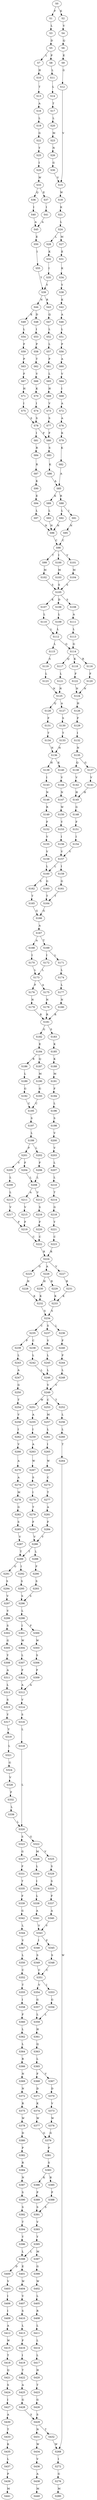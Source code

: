 strict digraph  {
	S0 -> S1 [ label = F ];
	S0 -> S2 [ label = K ];
	S1 -> S3 [ label = L ];
	S2 -> S4 [ label = V ];
	S3 -> S5 [ label = D ];
	S4 -> S6 [ label = Q ];
	S5 -> S7 [ label = L ];
	S5 -> S8 [ label = P ];
	S6 -> S9 [ label = E ];
	S7 -> S10 [ label = H ];
	S8 -> S11 [ label = L ];
	S9 -> S12 [ label = G ];
	S10 -> S13 [ label = T ];
	S11 -> S14 [ label = L ];
	S12 -> S15 [ label = V ];
	S13 -> S16 [ label = A ];
	S14 -> S17 [ label = T ];
	S15 -> S18 [ label = W ];
	S16 -> S19 [ label = L ];
	S17 -> S20 [ label = L ];
	S18 -> S21 [ label = K ];
	S19 -> S22 [ label = G ];
	S20 -> S23 [ label = M ];
	S21 -> S24 [ label = L ];
	S22 -> S25 [ label = Y ];
	S23 -> S26 [ label = N ];
	S24 -> S27 [ label = M ];
	S24 -> S28 [ label = L ];
	S25 -> S29 [ label = I ];
	S26 -> S30 [ label = G ];
	S27 -> S31 [ label = E ];
	S28 -> S32 [ label = K ];
	S29 -> S33 [ label = W ];
	S30 -> S15 [ label = V ];
	S31 -> S34 [ label = K ];
	S32 -> S35 [ label = I ];
	S33 -> S36 [ label = Q ];
	S33 -> S37 [ label = E ];
	S34 -> S38 [ label = Y ];
	S35 -> S39 [ label = Y ];
	S36 -> S40 [ label = I ];
	S37 -> S41 [ label = I ];
	S38 -> S42 [ label = K ];
	S39 -> S43 [ label = R ];
	S39 -> S44 [ label = N ];
	S40 -> S45 [ label = A ];
	S41 -> S45 [ label = A ];
	S42 -> S46 [ label = A ];
	S43 -> S47 [ label = Q ];
	S44 -> S48 [ label = D ];
	S44 -> S49 [ label = K ];
	S45 -> S50 [ label = E ];
	S46 -> S51 [ label = L ];
	S47 -> S52 [ label = L ];
	S48 -> S53 [ label = I ];
	S49 -> S54 [ label = L ];
	S50 -> S55 [ label = I ];
	S51 -> S56 [ label = P ];
	S52 -> S57 [ label = L ];
	S53 -> S58 [ label = P ];
	S54 -> S59 [ label = F ];
	S55 -> S39 [ label = Y ];
	S56 -> S60 [ label = A ];
	S57 -> S61 [ label = P ];
	S58 -> S62 [ label = T ];
	S59 -> S63 [ label = P ];
	S60 -> S64 [ label = V ];
	S61 -> S65 [ label = L ];
	S62 -> S66 [ label = V ];
	S63 -> S67 [ label = F ];
	S64 -> S68 [ label = I ];
	S65 -> S69 [ label = H ];
	S66 -> S70 [ label = K ];
	S67 -> S71 [ label = H ];
	S68 -> S72 [ label = A ];
	S69 -> S73 [ label = V ];
	S70 -> S74 [ label = I ];
	S71 -> S75 [ label = I ];
	S72 -> S76 [ label = A ];
	S73 -> S77 [ label = S ];
	S74 -> S78 [ label = S ];
	S75 -> S78 [ label = S ];
	S76 -> S79 [ label = K ];
	S77 -> S80 [ label = F ];
	S78 -> S81 [ label = I ];
	S78 -> S80 [ label = F ];
	S79 -> S82 [ label = K ];
	S80 -> S83 [ label = S ];
	S81 -> S84 [ label = R ];
	S82 -> S85 [ label = A ];
	S83 -> S86 [ label = K ];
	S84 -> S87 [ label = R ];
	S85 -> S88 [ label = R ];
	S85 -> S89 [ label = K ];
	S86 -> S85 [ label = A ];
	S87 -> S90 [ label = K ];
	S88 -> S91 [ label = I ];
	S88 -> S92 [ label = L ];
	S89 -> S93 [ label = L ];
	S90 -> S94 [ label = E ];
	S91 -> S95 [ label = N ];
	S92 -> S96 [ label = N ];
	S93 -> S96 [ label = N ];
	S94 -> S97 [ label = L ];
	S95 -> S98 [ label = C ];
	S96 -> S98 [ label = C ];
	S97 -> S96 [ label = N ];
	S98 -> S99 [ label = T ];
	S98 -> S100 [ label = I ];
	S98 -> S101 [ label = V ];
	S99 -> S102 [ label = M ];
	S100 -> S103 [ label = M ];
	S101 -> S104 [ label = M ];
	S102 -> S105 [ label = S ];
	S103 -> S105 [ label = S ];
	S104 -> S105 [ label = S ];
	S105 -> S106 [ label = D ];
	S105 -> S107 [ label = K ];
	S105 -> S108 [ label = S ];
	S106 -> S109 [ label = L ];
	S107 -> S110 [ label = L ];
	S108 -> S111 [ label = A ];
	S109 -> S112 [ label = L ];
	S110 -> S112 [ label = L ];
	S111 -> S113 [ label = L ];
	S112 -> S114 [ label = G ];
	S112 -> S115 [ label = L ];
	S113 -> S114 [ label = G ];
	S114 -> S116 [ label = R ];
	S114 -> S117 [ label = Q ];
	S114 -> S118 [ label = K ];
	S115 -> S119 [ label = S ];
	S116 -> S120 [ label = F ];
	S117 -> S121 [ label = L ];
	S118 -> S122 [ label = F ];
	S119 -> S123 [ label = L ];
	S120 -> S124 [ label = N ];
	S121 -> S125 [ label = N ];
	S122 -> S124 [ label = N ];
	S123 -> S125 [ label = N ];
	S124 -> S126 [ label = H ];
	S125 -> S127 [ label = A ];
	S125 -> S128 [ label = Q ];
	S126 -> S129 [ label = F ];
	S127 -> S130 [ label = S ];
	S128 -> S131 [ label = F ];
	S129 -> S132 [ label = I ];
	S130 -> S133 [ label = T ];
	S131 -> S134 [ label = T ];
	S132 -> S135 [ label = N ];
	S133 -> S136 [ label = N ];
	S134 -> S136 [ label = N ];
	S135 -> S137 [ label = G ];
	S135 -> S138 [ label = Q ];
	S136 -> S139 [ label = H ];
	S136 -> S140 [ label = K ];
	S137 -> S141 [ label = V ];
	S138 -> S142 [ label = V ];
	S139 -> S143 [ label = I ];
	S140 -> S144 [ label = V ];
	S141 -> S145 [ label = H ];
	S142 -> S145 [ label = H ];
	S143 -> S146 [ label = N ];
	S144 -> S147 [ label = N ];
	S145 -> S148 [ label = G ];
	S146 -> S149 [ label = R ];
	S147 -> S150 [ label = W ];
	S148 -> S151 [ label = F ];
	S149 -> S152 [ label = F ];
	S150 -> S153 [ label = Y ];
	S151 -> S154 [ label = I ];
	S152 -> S155 [ label = V ];
	S153 -> S156 [ label = I ];
	S154 -> S157 [ label = V ];
	S155 -> S158 [ label = V ];
	S156 -> S157 [ label = V ];
	S157 -> S159 [ label = I ];
	S157 -> S160 [ label = L ];
	S158 -> S160 [ label = L ];
	S159 -> S161 [ label = G ];
	S160 -> S162 [ label = S ];
	S160 -> S163 [ label = G ];
	S161 -> S164 [ label = T ];
	S162 -> S165 [ label = T ];
	S163 -> S164 [ label = T ];
	S164 -> S166 [ label = G ];
	S165 -> S166 [ label = G ];
	S166 -> S167 [ label = A ];
	S167 -> S168 [ label = A ];
	S167 -> S169 [ label = T ];
	S168 -> S170 [ label = I ];
	S169 -> S171 [ label = L ];
	S169 -> S172 [ label = I ];
	S170 -> S173 [ label = L ];
	S171 -> S174 [ label = L ];
	S172 -> S173 [ label = L ];
	S173 -> S175 [ label = A ];
	S173 -> S176 [ label = F ];
	S174 -> S177 [ label = L ];
	S175 -> S178 [ label = N ];
	S176 -> S179 [ label = N ];
	S177 -> S180 [ label = N ];
	S178 -> S181 [ label = R ];
	S179 -> S181 [ label = R ];
	S180 -> S181 [ label = R ];
	S181 -> S182 [ label = G ];
	S181 -> S183 [ label = S ];
	S182 -> S184 [ label = E ];
	S183 -> S185 [ label = K ];
	S184 -> S186 [ label = R ];
	S184 -> S187 [ label = Q ];
	S185 -> S188 [ label = K ];
	S186 -> S189 [ label = L ];
	S187 -> S190 [ label = M ];
	S188 -> S191 [ label = M ];
	S189 -> S192 [ label = G ];
	S190 -> S193 [ label = G ];
	S191 -> S194 [ label = F ];
	S192 -> S195 [ label = C ];
	S193 -> S195 [ label = C ];
	S194 -> S196 [ label = L ];
	S195 -> S197 [ label = S ];
	S196 -> S198 [ label = S ];
	S197 -> S199 [ label = L ];
	S198 -> S200 [ label = V ];
	S199 -> S201 [ label = F ];
	S199 -> S202 [ label = L ];
	S200 -> S203 [ label = V ];
	S201 -> S204 [ label = F ];
	S201 -> S205 [ label = V ];
	S202 -> S206 [ label = F ];
	S203 -> S207 [ label = L ];
	S204 -> S208 [ label = L ];
	S205 -> S209 [ label = L ];
	S206 -> S208 [ label = L ];
	S207 -> S210 [ label = L ];
	S208 -> S211 [ label = A ];
	S208 -> S212 [ label = V ];
	S209 -> S213 [ label = L ];
	S210 -> S214 [ label = T ];
	S211 -> S215 [ label = V ];
	S212 -> S216 [ label = S ];
	S213 -> S217 [ label = V ];
	S214 -> S218 [ label = G ];
	S215 -> S219 [ label = F ];
	S216 -> S220 [ label = F ];
	S217 -> S219 [ label = F ];
	S218 -> S221 [ label = Y ];
	S219 -> S222 [ label = C ];
	S220 -> S222 [ label = C ];
	S221 -> S223 [ label = C ];
	S222 -> S224 [ label = R ];
	S223 -> S224 [ label = R ];
	S224 -> S225 [ label = G ];
	S224 -> S226 [ label = A ];
	S224 -> S227 [ label = V ];
	S225 -> S228 [ label = H ];
	S226 -> S229 [ label = R ];
	S226 -> S230 [ label = H ];
	S227 -> S231 [ label = R ];
	S228 -> S232 [ label = K ];
	S229 -> S233 [ label = K ];
	S230 -> S232 [ label = K ];
	S231 -> S233 [ label = K ];
	S232 -> S234 [ label = S ];
	S233 -> S234 [ label = S ];
	S234 -> S235 [ label = C ];
	S234 -> S236 [ label = L ];
	S234 -> S237 [ label = S ];
	S235 -> S238 [ label = C ];
	S235 -> S239 [ label = F ];
	S236 -> S240 [ label = F ];
	S237 -> S241 [ label = V ];
	S238 -> S242 [ label = L ];
	S239 -> S243 [ label = L ];
	S240 -> S244 [ label = F ];
	S241 -> S245 [ label = L ];
	S242 -> S246 [ label = L ];
	S243 -> S247 [ label = A ];
	S244 -> S248 [ label = L ];
	S245 -> S246 [ label = L ];
	S246 -> S249 [ label = V ];
	S247 -> S250 [ label = G ];
	S248 -> S249 [ label = V ];
	S249 -> S251 [ label = W ];
	S249 -> S252 [ label = T ];
	S249 -> S253 [ label = C ];
	S250 -> S254 [ label = T ];
	S251 -> S255 [ label = A ];
	S252 -> S256 [ label = L ];
	S253 -> S257 [ label = M ];
	S254 -> S258 [ label = V ];
	S255 -> S259 [ label = I ];
	S256 -> S260 [ label = L ];
	S257 -> S261 [ label = L ];
	S258 -> S262 [ label = I ];
	S259 -> S263 [ label = A ];
	S260 -> S264 [ label = T ];
	S261 -> S265 [ label = I ];
	S262 -> S266 [ label = V ];
	S263 -> S267 [ label = W ];
	S264 -> S268 [ label = W ];
	S265 -> S269 [ label = W ];
	S266 -> S270 [ label = A ];
	S267 -> S271 [ label = S ];
	S268 -> S272 [ label = I ];
	S269 -> S273 [ label = C ];
	S270 -> S274 [ label = A ];
	S271 -> S275 [ label = I ];
	S272 -> S276 [ label = G ];
	S273 -> S277 [ label = T ];
	S274 -> S278 [ label = M ];
	S275 -> S279 [ label = T ];
	S276 -> S280 [ label = M ];
	S277 -> S281 [ label = A ];
	S278 -> S282 [ label = G ];
	S279 -> S283 [ label = F ];
	S281 -> S284 [ label = F ];
	S282 -> S285 [ label = S ];
	S283 -> S286 [ label = V ];
	S284 -> S286 [ label = V ];
	S285 -> S287 [ label = V ];
	S286 -> S288 [ label = L ];
	S286 -> S289 [ label = T ];
	S287 -> S289 [ label = T ];
	S288 -> S290 [ label = F ];
	S289 -> S291 [ label = G ];
	S289 -> S292 [ label = I ];
	S290 -> S293 [ label = S ];
	S291 -> S294 [ label = S ];
	S292 -> S295 [ label = S ];
	S293 -> S296 [ label = S ];
	S294 -> S297 [ label = V ];
	S295 -> S296 [ label = S ];
	S296 -> S298 [ label = L ];
	S297 -> S299 [ label = V ];
	S298 -> S300 [ label = F ];
	S298 -> S301 [ label = I ];
	S299 -> S302 [ label = S ];
	S300 -> S303 [ label = W ];
	S301 -> S304 [ label = W ];
	S302 -> S305 [ label = G ];
	S303 -> S306 [ label = S ];
	S304 -> S307 [ label = L ];
	S305 -> S308 [ label = Y ];
	S306 -> S309 [ label = F ];
	S307 -> S310 [ label = F ];
	S308 -> S311 [ label = A ];
	S309 -> S312 [ label = A ];
	S310 -> S312 [ label = A ];
	S311 -> S313 [ label = L ];
	S312 -> S314 [ label = V ];
	S313 -> S315 [ label = S ];
	S314 -> S316 [ label = S ];
	S315 -> S317 [ label = Y ];
	S316 -> S318 [ label = L ];
	S317 -> S319 [ label = Y ];
	S318 -> S320 [ label = L ];
	S319 -> S321 [ label = L ];
	S320 -> S322 [ label = G ];
	S320 -> S323 [ label = S ];
	S321 -> S324 [ label = G ];
	S322 -> S325 [ label = V ];
	S322 -> S326 [ label = M ];
	S323 -> S327 [ label = G ];
	S324 -> S328 [ label = V ];
	S325 -> S329 [ label = S ];
	S326 -> S330 [ label = L ];
	S327 -> S331 [ label = F ];
	S328 -> S332 [ label = F ];
	S329 -> S333 [ label = S ];
	S330 -> S334 [ label = I ];
	S331 -> S335 [ label = T ];
	S332 -> S336 [ label = L ];
	S333 -> S337 [ label = F ];
	S334 -> S338 [ label = L ];
	S335 -> S339 [ label = F ];
	S336 -> S320 [ label = L ];
	S337 -> S340 [ label = A ];
	S338 -> S341 [ label = A ];
	S339 -> S342 [ label = G ];
	S340 -> S343 [ label = V ];
	S341 -> S343 [ label = V ];
	S342 -> S344 [ label = L ];
	S343 -> S345 [ label = F ];
	S343 -> S346 [ label = I ];
	S344 -> S347 [ label = V ];
	S345 -> S348 [ label = S ];
	S346 -> S349 [ label = S ];
	S347 -> S350 [ label = L ];
	S348 -> S351 [ label = C ];
	S349 -> S351 [ label = C ];
	S350 -> S352 [ label = C ];
	S351 -> S353 [ label = I ];
	S351 -> S354 [ label = V ];
	S352 -> S355 [ label = T ];
	S353 -> S356 [ label = G ];
	S354 -> S357 [ label = G ];
	S355 -> S358 [ label = I ];
	S356 -> S359 [ label = L ];
	S357 -> S359 [ label = L ];
	S358 -> S360 [ label = F ];
	S359 -> S361 [ label = H ];
	S360 -> S362 [ label = L ];
	S361 -> S363 [ label = Q ];
	S362 -> S364 [ label = L ];
	S363 -> S365 [ label = L ];
	S364 -> S366 [ label = R ];
	S365 -> S367 [ label = V ];
	S365 -> S368 [ label = F ];
	S366 -> S369 [ label = N ];
	S367 -> S370 [ label = D ];
	S368 -> S371 [ label = D ];
	S369 -> S372 [ label = N ];
	S370 -> S373 [ label = V ];
	S371 -> S374 [ label = K ];
	S372 -> S375 [ label = R ];
	S373 -> S376 [ label = W ];
	S374 -> S377 [ label = W ];
	S375 -> S378 [ label = W ];
	S376 -> S379 [ label = G ];
	S377 -> S379 [ label = G ];
	S378 -> S380 [ label = D ];
	S379 -> S381 [ label = P ];
	S380 -> S382 [ label = P ];
	S381 -> S383 [ label = S ];
	S382 -> S384 [ label = R ];
	S383 -> S385 [ label = R ];
	S383 -> S386 [ label = K ];
	S384 -> S387 [ label = N ];
	S385 -> S388 [ label = P ];
	S386 -> S389 [ label = P ];
	S387 -> S390 [ label = S ];
	S388 -> S391 [ label = S ];
	S389 -> S391 [ label = S ];
	S390 -> S392 [ label = S ];
	S391 -> S393 [ label = V ];
	S392 -> S394 [ label = T ];
	S393 -> S395 [ label = Y ];
	S394 -> S396 [ label = Y ];
	S395 -> S397 [ label = M ];
	S395 -> S398 [ label = L ];
	S396 -> S398 [ label = L ];
	S397 -> S399 [ label = G ];
	S398 -> S400 [ label = D ];
	S398 -> S401 [ label = E ];
	S399 -> S402 [ label = W ];
	S400 -> S403 [ label = V ];
	S401 -> S404 [ label = W ];
	S402 -> S405 [ label = L ];
	S403 -> S406 [ label = I ];
	S404 -> S407 [ label = V ];
	S405 -> S408 [ label = R ];
	S406 -> S409 [ label = I ];
	S407 -> S410 [ label = S ];
	S408 -> S411 [ label = L ];
	S409 -> S412 [ label = A ];
	S410 -> S413 [ label = L ];
	S411 -> S414 [ label = L ];
	S412 -> S415 [ label = W ];
	S413 -> S416 [ label = F ];
	S414 -> S417 [ label = L ];
	S415 -> S418 [ label = T ];
	S416 -> S419 [ label = I ];
	S417 -> S420 [ label = H ];
	S418 -> S421 [ label = Q ];
	S419 -> S422 [ label = T ];
	S420 -> S423 [ label = T ];
	S421 -> S424 [ label = S ];
	S422 -> S425 [ label = A ];
	S423 -> S426 [ label = G ];
	S424 -> S427 [ label = I ];
	S425 -> S428 [ label = G ];
	S426 -> S429 [ label = S ];
	S427 -> S430 [ label = A ];
	S428 -> S429 [ label = S ];
	S429 -> S431 [ label = N ];
	S429 -> S432 [ label = T ];
	S430 -> S433 [ label = T ];
	S431 -> S434 [ label = W ];
	S432 -> S268 [ label = W ];
	S433 -> S435 [ label = K ];
	S434 -> S436 [ label = V ];
	S435 -> S437 [ label = L ];
	S436 -> S438 [ label = A ];
	S437 -> S439 [ label = P ];
	S438 -> S440 [ label = M ];
	S439 -> S441 [ label = M ];
}
